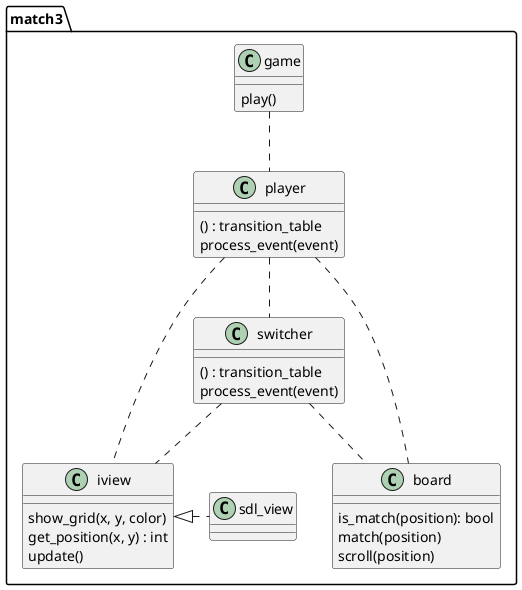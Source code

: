 @startuml

package "match3" {

class game {
  play()
}

class board {
  is_match(position): bool
  match(position)
  scroll(position)
}

class iview {
  show_grid(x, y, color)
  get_position(x, y) : int
  update()
}


class player {
  () : transition_table
  process_event(event)
}

class switcher {
  () : transition_table
  process_event(event)
}

game .. player
player .. switcher
player .. iview
player .. board
switcher .. iview
switcher .. board
iview <|.right. sdl_view

}

@enduml
